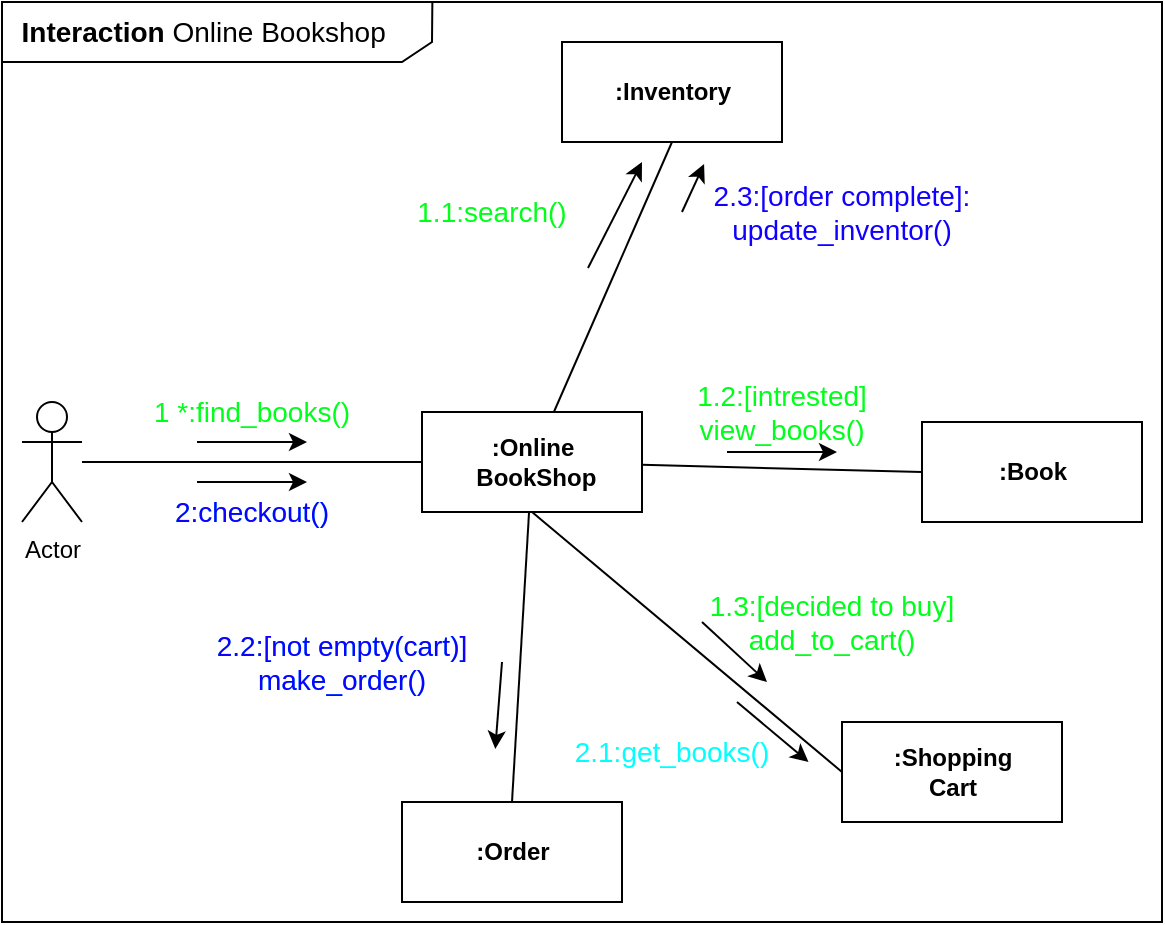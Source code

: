 <mxfile version="15.4.0" type="device"><diagram id="-DxRdNcMS6jQ_RQ-WEqd" name="Page-1"><mxGraphModel dx="1086" dy="626" grid="1" gridSize="10" guides="1" tooltips="1" connect="1" arrows="1" fold="1" page="1" pageScale="1" pageWidth="850" pageHeight="1100" math="0" shadow="0"><root><mxCell id="0"/><mxCell id="1" parent="0"/><mxCell id="jsTPCovkw20WTiqHmGLW-1" value="" style="rounded=0;whiteSpace=wrap;html=1;fillColor=none;" parent="1" vertex="1"><mxGeometry x="120" y="10" width="580" height="460" as="geometry"/></mxCell><mxCell id="jsTPCovkw20WTiqHmGLW-2" value="" style="endArrow=none;html=1;rounded=0;exitX=0;exitY=1;exitDx=0;exitDy=0;entryX=0.371;entryY=0;entryDx=0;entryDy=0;entryPerimeter=0;" parent="1" source="jsTPCovkw20WTiqHmGLW-3" target="jsTPCovkw20WTiqHmGLW-1" edge="1"><mxGeometry width="50" height="50" relative="1" as="geometry"><mxPoint x="400" y="350" as="sourcePoint"/><mxPoint x="450" y="300" as="targetPoint"/><Array as="points"><mxPoint x="320" y="40"/><mxPoint x="335" y="30"/></Array></mxGeometry></mxCell><mxCell id="jsTPCovkw20WTiqHmGLW-3" value="&lt;font style=&quot;font-size: 14px&quot;&gt;&lt;b&gt;&amp;nbsp; Interaction &lt;/b&gt;Online Bookshop&lt;/font&gt;" style="text;html=1;strokeColor=none;fillColor=none;align=left;verticalAlign=middle;whiteSpace=wrap;rounded=0;" parent="1" vertex="1"><mxGeometry x="120" y="10" width="200" height="30" as="geometry"/></mxCell><mxCell id="jsTPCovkw20WTiqHmGLW-10" style="edgeStyle=none;rounded=0;orthogonalLoop=1;jettySize=auto;html=1;entryX=0;entryY=0.5;entryDx=0;entryDy=0;endArrow=none;endFill=0;" parent="1" source="jsTPCovkw20WTiqHmGLW-4" target="jsTPCovkw20WTiqHmGLW-5" edge="1"><mxGeometry relative="1" as="geometry"/></mxCell><mxCell id="jsTPCovkw20WTiqHmGLW-4" value="Actor" style="shape=umlActor;verticalLabelPosition=bottom;verticalAlign=top;html=1;" parent="1" vertex="1"><mxGeometry x="130" y="210" width="30" height="60" as="geometry"/></mxCell><mxCell id="jsTPCovkw20WTiqHmGLW-11" style="edgeStyle=none;rounded=0;orthogonalLoop=1;jettySize=auto;html=1;entryX=0.5;entryY=1;entryDx=0;entryDy=0;endArrow=none;endFill=0;" parent="1" source="jsTPCovkw20WTiqHmGLW-5" target="jsTPCovkw20WTiqHmGLW-9" edge="1"><mxGeometry relative="1" as="geometry"/></mxCell><mxCell id="jsTPCovkw20WTiqHmGLW-12" style="edgeStyle=none;rounded=0;orthogonalLoop=1;jettySize=auto;html=1;entryX=0;entryY=0.5;entryDx=0;entryDy=0;endArrow=none;endFill=0;" parent="1" source="jsTPCovkw20WTiqHmGLW-5" target="jsTPCovkw20WTiqHmGLW-8" edge="1"><mxGeometry relative="1" as="geometry"/></mxCell><mxCell id="jsTPCovkw20WTiqHmGLW-13" style="edgeStyle=none;rounded=0;orthogonalLoop=1;jettySize=auto;html=1;exitX=0.5;exitY=1;exitDx=0;exitDy=0;entryX=0;entryY=0.5;entryDx=0;entryDy=0;endArrow=none;endFill=0;" parent="1" source="jsTPCovkw20WTiqHmGLW-5" target="jsTPCovkw20WTiqHmGLW-7" edge="1"><mxGeometry relative="1" as="geometry"/></mxCell><mxCell id="jsTPCovkw20WTiqHmGLW-14" style="edgeStyle=none;rounded=0;orthogonalLoop=1;jettySize=auto;html=1;entryX=0.5;entryY=0;entryDx=0;entryDy=0;endArrow=none;endFill=0;" parent="1" source="jsTPCovkw20WTiqHmGLW-5" target="jsTPCovkw20WTiqHmGLW-6" edge="1"><mxGeometry relative="1" as="geometry"/></mxCell><mxCell id="jsTPCovkw20WTiqHmGLW-5" value="&lt;b&gt;:Online&lt;br&gt;&amp;nbsp;BookShop&lt;/b&gt;" style="html=1;align=center;" parent="1" vertex="1"><mxGeometry x="330" y="215" width="110" height="50" as="geometry"/></mxCell><mxCell id="jsTPCovkw20WTiqHmGLW-6" value="&lt;b&gt;:Order&lt;/b&gt;" style="html=1;align=center;" parent="1" vertex="1"><mxGeometry x="320" y="410" width="110" height="50" as="geometry"/></mxCell><mxCell id="jsTPCovkw20WTiqHmGLW-7" value="&lt;b&gt;:Shopping&lt;br&gt;Cart&lt;br&gt;&lt;/b&gt;" style="html=1;align=center;" parent="1" vertex="1"><mxGeometry x="540" y="370" width="110" height="50" as="geometry"/></mxCell><mxCell id="jsTPCovkw20WTiqHmGLW-8" value="&lt;b&gt;:Book&lt;/b&gt;" style="html=1;align=center;" parent="1" vertex="1"><mxGeometry x="580" y="220" width="110" height="50" as="geometry"/></mxCell><mxCell id="jsTPCovkw20WTiqHmGLW-9" value="&lt;b&gt;:Inventory&lt;/b&gt;" style="html=1;align=center;" parent="1" vertex="1"><mxGeometry x="400" y="30" width="110" height="50" as="geometry"/></mxCell><mxCell id="jsTPCovkw20WTiqHmGLW-17" value="&lt;font style=&quot;font-size: 14px&quot;&gt;1 *:find_books()&lt;/font&gt;" style="text;html=1;strokeColor=none;fillColor=none;align=center;verticalAlign=middle;whiteSpace=wrap;rounded=0;fontColor=#00FF1A;" parent="1" vertex="1"><mxGeometry x="190" y="200" width="110" height="30" as="geometry"/></mxCell><mxCell id="jsTPCovkw20WTiqHmGLW-18" value="" style="endArrow=classic;html=1;rounded=0;exitX=0.25;exitY=1;exitDx=0;exitDy=0;entryX=0.75;entryY=1;entryDx=0;entryDy=0;" parent="1" source="jsTPCovkw20WTiqHmGLW-17" target="jsTPCovkw20WTiqHmGLW-17" edge="1"><mxGeometry width="50" height="50" relative="1" as="geometry"><mxPoint x="330" y="290" as="sourcePoint"/><mxPoint x="380" y="240" as="targetPoint"/></mxGeometry></mxCell><mxCell id="jsTPCovkw20WTiqHmGLW-19" value="&lt;font style=&quot;font-size: 14px&quot;&gt;2:checkout()&lt;/font&gt;" style="text;html=1;strokeColor=none;fillColor=none;align=center;verticalAlign=middle;whiteSpace=wrap;rounded=0;fontColor=#00FFFF;" parent="1" vertex="1"><mxGeometry x="190" y="250" width="110" height="30" as="geometry"/></mxCell><mxCell id="jsTPCovkw20WTiqHmGLW-20" value="" style="endArrow=classic;html=1;rounded=0;exitX=0.25;exitY=0;exitDx=0;exitDy=0;entryX=0.75;entryY=0;entryDx=0;entryDy=0;" parent="1" source="jsTPCovkw20WTiqHmGLW-19" target="jsTPCovkw20WTiqHmGLW-19" edge="1"><mxGeometry width="50" height="50" relative="1" as="geometry"><mxPoint x="227.5" y="240" as="sourcePoint"/><mxPoint x="282.5" y="240" as="targetPoint"/></mxGeometry></mxCell><mxCell id="jsTPCovkw20WTiqHmGLW-21" value="&lt;font style=&quot;font-size: 14px&quot;&gt;1.1:search()&lt;/font&gt;" style="text;html=1;strokeColor=none;fillColor=none;align=center;verticalAlign=middle;whiteSpace=wrap;rounded=0;fontColor=#00FF1A;" parent="1" vertex="1"><mxGeometry x="290" y="90" width="150" height="50" as="geometry"/></mxCell><mxCell id="jsTPCovkw20WTiqHmGLW-22" value="" style="endArrow=classic;html=1;rounded=0;exitX=0.82;exitY=1.06;exitDx=0;exitDy=0;entryX=1;entryY=0;entryDx=0;entryDy=0;exitPerimeter=0;" parent="1" source="jsTPCovkw20WTiqHmGLW-21" target="jsTPCovkw20WTiqHmGLW-21" edge="1"><mxGeometry width="50" height="50" relative="1" as="geometry"><mxPoint x="257.5" y="240" as="sourcePoint"/><mxPoint x="312.5" y="240" as="targetPoint"/></mxGeometry></mxCell><mxCell id="jsTPCovkw20WTiqHmGLW-23" value="&lt;font style=&quot;font-size: 14px&quot;&gt;2.3:[order complete]:&lt;br&gt;update_inventor()&lt;/font&gt;" style="text;html=1;strokeColor=none;fillColor=none;align=center;verticalAlign=middle;whiteSpace=wrap;rounded=0;fontColor=#1100FF;" parent="1" vertex="1"><mxGeometry x="460" y="90" width="160" height="50" as="geometry"/></mxCell><mxCell id="jsTPCovkw20WTiqHmGLW-24" value="" style="endArrow=classic;html=1;rounded=0;exitX=0;exitY=0.5;exitDx=0;exitDy=0;entryX=0.069;entryY=0.02;entryDx=0;entryDy=0;entryPerimeter=0;" parent="1" source="jsTPCovkw20WTiqHmGLW-23" target="jsTPCovkw20WTiqHmGLW-23" edge="1"><mxGeometry width="50" height="50" relative="1" as="geometry"><mxPoint x="360" y="270" as="sourcePoint"/><mxPoint x="410" y="220" as="targetPoint"/></mxGeometry></mxCell><mxCell id="jsTPCovkw20WTiqHmGLW-26" value="&lt;font style=&quot;font-size: 14px&quot;&gt;1.2:[intrested] view_books()&lt;/font&gt;" style="text;html=1;strokeColor=none;fillColor=none;align=center;verticalAlign=middle;whiteSpace=wrap;rounded=0;fontColor=#00FF1A;" parent="1" vertex="1"><mxGeometry x="455" y="195" width="110" height="40" as="geometry"/></mxCell><mxCell id="jsTPCovkw20WTiqHmGLW-27" value="" style="endArrow=classic;html=1;rounded=0;exitX=0.25;exitY=1;exitDx=0;exitDy=0;entryX=0.75;entryY=1;entryDx=0;entryDy=0;" parent="1" source="jsTPCovkw20WTiqHmGLW-26" target="jsTPCovkw20WTiqHmGLW-26" edge="1"><mxGeometry width="50" height="50" relative="1" as="geometry"><mxPoint x="595" y="300" as="sourcePoint"/><mxPoint x="645" y="250" as="targetPoint"/></mxGeometry></mxCell><mxCell id="jsTPCovkw20WTiqHmGLW-28" value="&lt;font style=&quot;font-size: 14px&quot;&gt;1.3:[decided to buy] add_to_cart()&lt;/font&gt;" style="text;html=1;strokeColor=none;fillColor=none;align=center;verticalAlign=middle;whiteSpace=wrap;rounded=0;fontColor=#00FF1A;" parent="1" vertex="1"><mxGeometry x="470" y="290" width="130" height="60" as="geometry"/></mxCell><mxCell id="jsTPCovkw20WTiqHmGLW-29" value="" style="endArrow=classic;html=1;rounded=0;exitX=0;exitY=0.5;exitDx=0;exitDy=0;entryX=0.25;entryY=1;entryDx=0;entryDy=0;" parent="1" source="jsTPCovkw20WTiqHmGLW-28" target="jsTPCovkw20WTiqHmGLW-28" edge="1"><mxGeometry width="50" height="50" relative="1" as="geometry"><mxPoint x="590" y="385" as="sourcePoint"/><mxPoint x="640" y="335" as="targetPoint"/></mxGeometry></mxCell><mxCell id="jsTPCovkw20WTiqHmGLW-30" value="&lt;font style=&quot;font-size: 14px&quot;&gt;2.2:[not empty(cart)] make_order()&lt;/font&gt;" style="text;html=1;strokeColor=none;fillColor=none;align=center;verticalAlign=middle;whiteSpace=wrap;rounded=0;fontColor=#00FFFF;" parent="1" vertex="1"><mxGeometry x="210" y="300" width="160" height="80" as="geometry"/></mxCell><mxCell id="jsTPCovkw20WTiqHmGLW-31" value="" style="endArrow=classic;html=1;rounded=0;exitX=1;exitY=0.5;exitDx=0;exitDy=0;entryX=0.979;entryY=1.043;entryDx=0;entryDy=0;entryPerimeter=0;" parent="1" source="jsTPCovkw20WTiqHmGLW-30" target="jsTPCovkw20WTiqHmGLW-30" edge="1"><mxGeometry width="50" height="50" relative="1" as="geometry"><mxPoint x="337.5" y="330" as="sourcePoint"/><mxPoint x="370" y="360" as="targetPoint"/></mxGeometry></mxCell><mxCell id="jsTPCovkw20WTiqHmGLW-32" value="&lt;font style=&quot;font-size: 14px&quot;&gt;2.1:get_books()&lt;/font&gt;" style="text;html=1;strokeColor=none;fillColor=none;align=center;verticalAlign=middle;whiteSpace=wrap;rounded=0;fontColor=#00FFFF;" parent="1" vertex="1"><mxGeometry x="390" y="360" width="130" height="50" as="geometry"/></mxCell><mxCell id="jsTPCovkw20WTiqHmGLW-33" value="" style="endArrow=classic;html=1;rounded=0;exitX=0.75;exitY=0;exitDx=0;exitDy=0;entryX=1.025;entryY=0.6;entryDx=0;entryDy=0;entryPerimeter=0;" parent="1" source="jsTPCovkw20WTiqHmGLW-32" target="jsTPCovkw20WTiqHmGLW-32" edge="1"><mxGeometry width="50" height="50" relative="1" as="geometry"><mxPoint x="535" y="445" as="sourcePoint"/><mxPoint x="585" y="395" as="targetPoint"/></mxGeometry></mxCell><mxCell id="VgqDzGUpH3uV8S_oUg9_-1" value="&lt;font style=&quot;font-size: 14px&quot;&gt;2:checkout()&lt;/font&gt;" style="text;html=1;strokeColor=none;fillColor=none;align=center;verticalAlign=middle;whiteSpace=wrap;rounded=0;fontColor=#1100FF;" vertex="1" parent="1"><mxGeometry x="190" y="250" width="110" height="30" as="geometry"/></mxCell><mxCell id="VgqDzGUpH3uV8S_oUg9_-2" value="&lt;font style=&quot;font-size: 14px&quot;&gt;2.2:[not empty(cart)] make_order()&lt;/font&gt;" style="text;html=1;strokeColor=none;fillColor=none;align=center;verticalAlign=middle;whiteSpace=wrap;rounded=0;fontColor=#1100FF;" vertex="1" parent="1"><mxGeometry x="210" y="300" width="160" height="80" as="geometry"/></mxCell></root></mxGraphModel></diagram></mxfile>